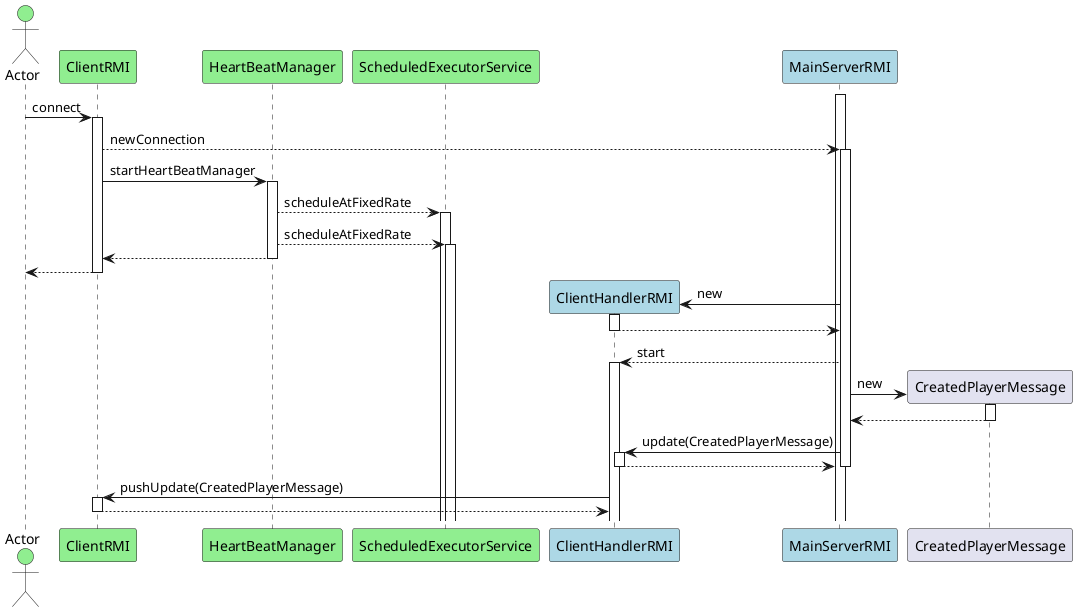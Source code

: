 @startuml
actor Actor #lightgreen
participant ClientRMI #lightgreen
participant HeartBeatManager #lightgreen
participant ScheduledExecutorService #lightgreen
participant ClientHandlerRMI #lightblue
participant MainServerRMI #lightblue
participant CreatedPlayerMessage

activate MainServerRMI
Actor -> ClientRMI : connect
activate ClientRMI
ClientRMI --> MainServerRMI : newConnection
activate MainServerRMI
ClientRMI -> HeartBeatManager : startHeartBeatManager
activate HeartBeatManager
HeartBeatManager --> ScheduledExecutorService : scheduleAtFixedRate
activate ScheduledExecutorService
HeartBeatManager --> ScheduledExecutorService : scheduleAtFixedRate
activate ScheduledExecutorService
HeartBeatManager --> ClientRMI
deactivate HeartBeatManager
ClientRMI --> Actor
deactivate ClientRMI
create ClientHandlerRMI
MainServerRMI -> ClientHandlerRMI : new
activate ClientHandlerRMI
ClientHandlerRMI --> MainServerRMI
deactivate ClientHandlerRMI
MainServerRMI --> ClientHandlerRMI : start
activate ClientHandlerRMI
create CreatedPlayerMessage
MainServerRMI -> CreatedPlayerMessage : new
activate CreatedPlayerMessage
CreatedPlayerMessage --> MainServerRMI
deactivate CreatedPlayerMessage
MainServerRMI -> ClientHandlerRMI : update(CreatedPlayerMessage)
activate ClientHandlerRMI
ClientHandlerRMI --> MainServerRMI
deactivate ClientHandlerRMI
deactivate MainServerRMI

ClientHandlerRMI -> ClientRMI : pushUpdate(CreatedPlayerMessage)
activate ClientRMI
ClientRMI --> ClientHandlerRMI
deactivate ClientRMI
@enduml
